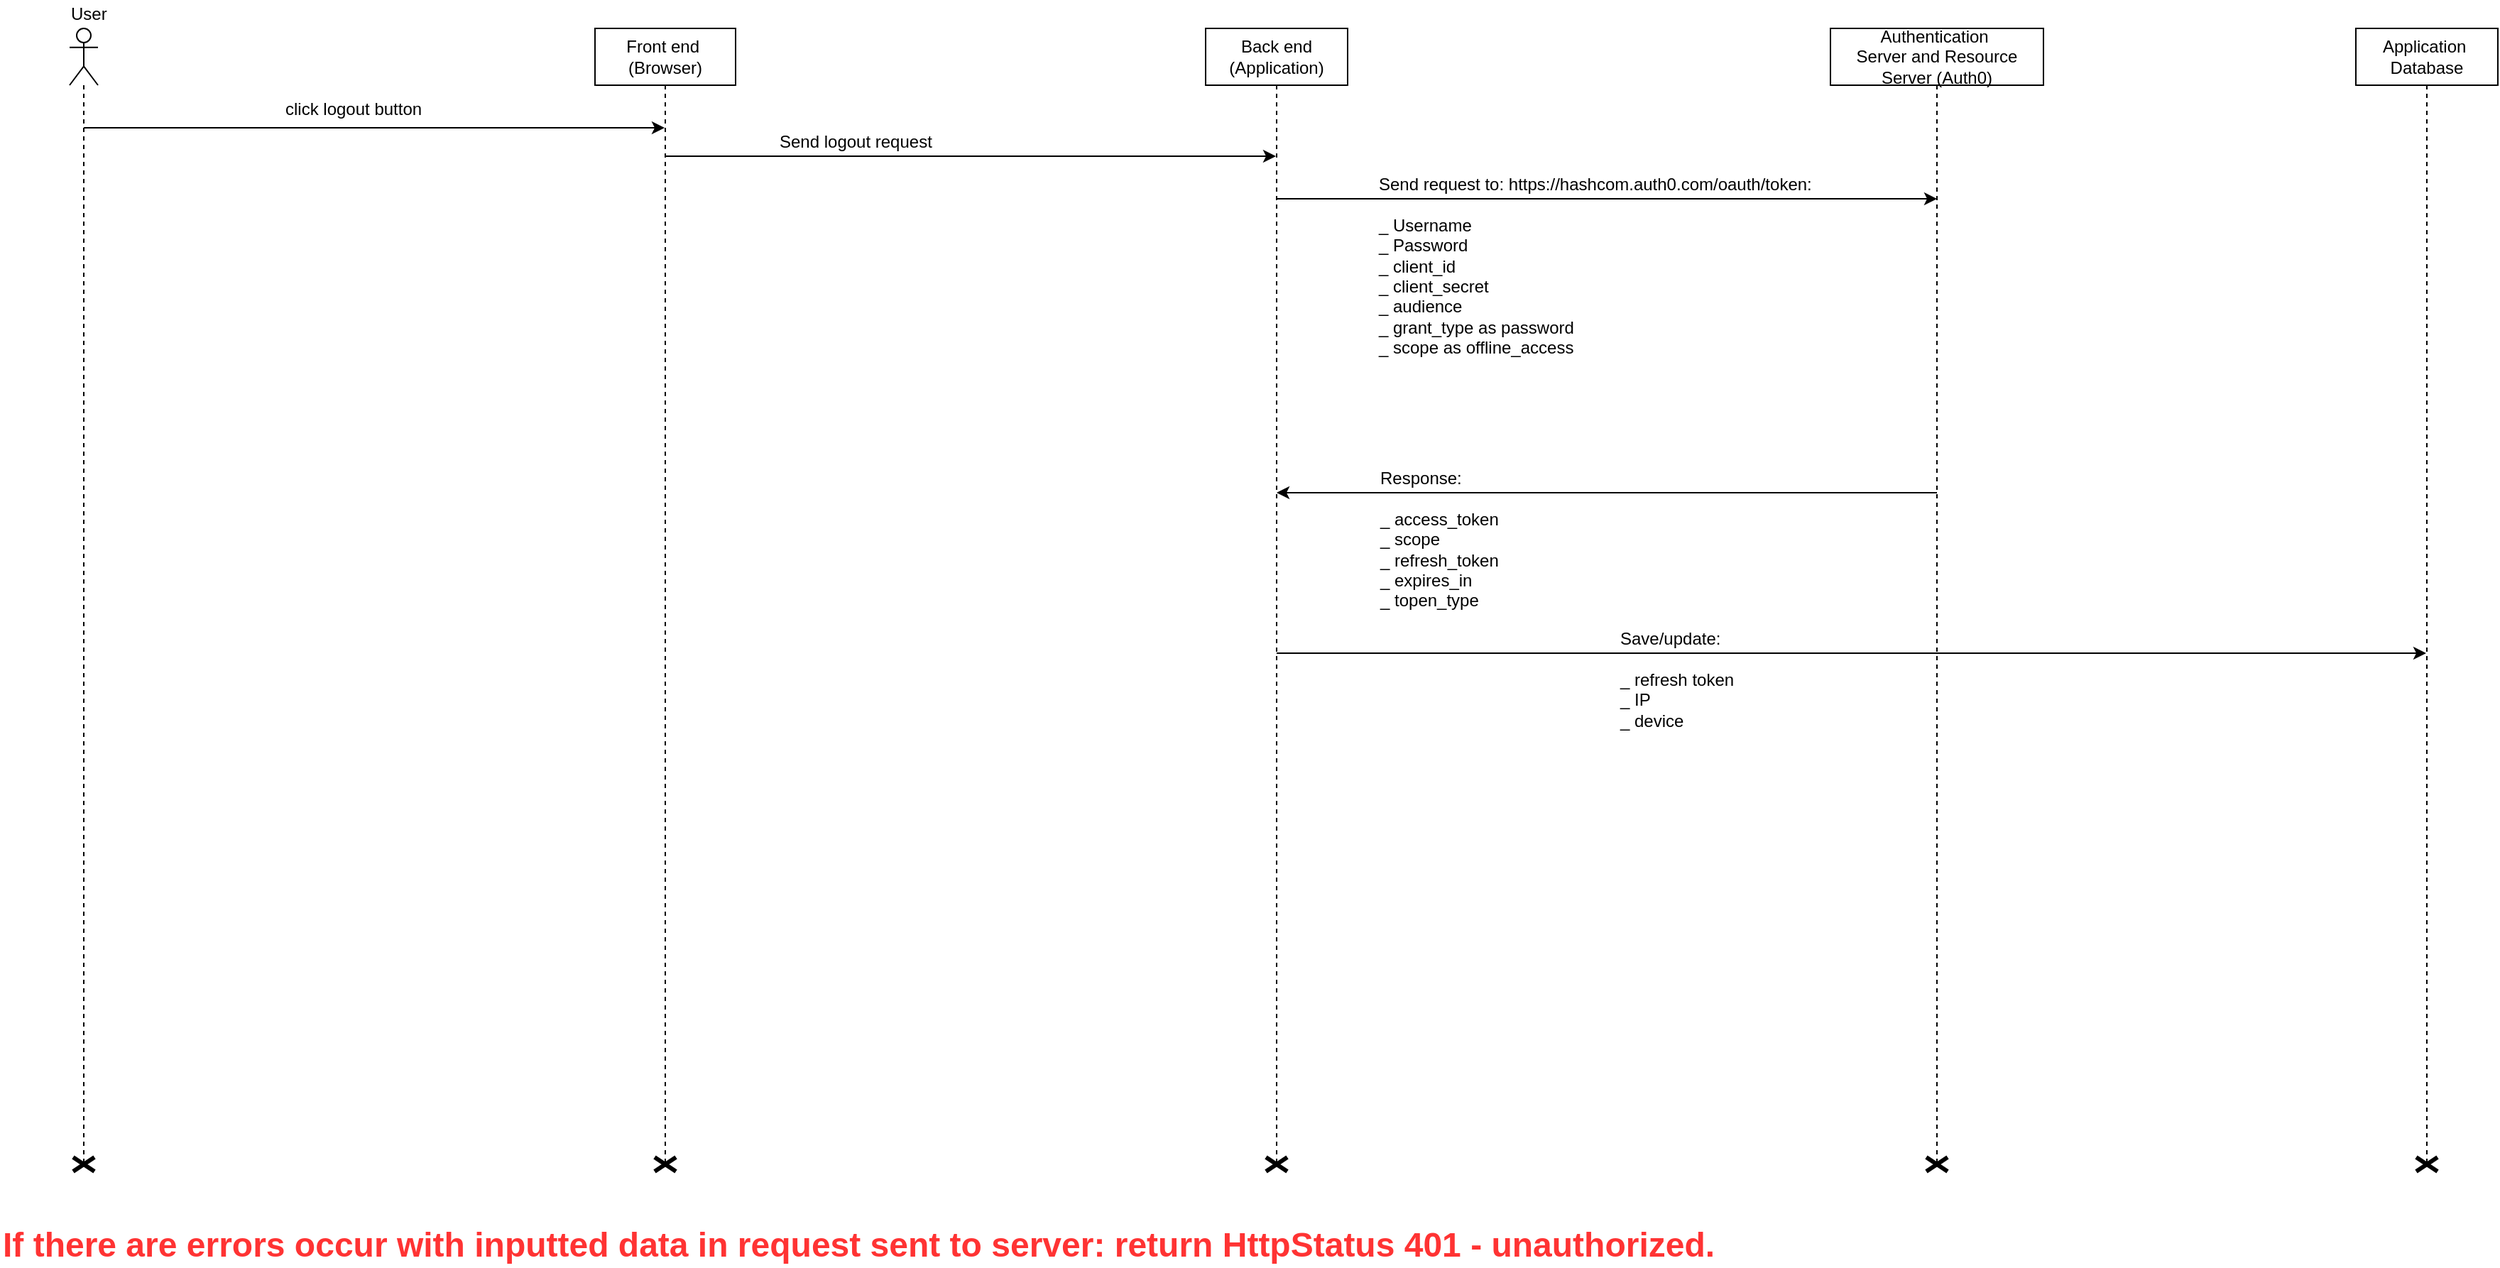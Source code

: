 <mxfile version="10.7.5" type="github"><diagram id="yQZHl3aea6i2D_Qv9HdU" name="Page-1"><mxGraphModel dx="1632" dy="787" grid="1" gridSize="10" guides="1" tooltips="1" connect="1" arrows="1" fold="1" page="1" pageScale="1" pageWidth="2339" pageHeight="3300" math="0" shadow="0"><root><mxCell id="0"/><mxCell id="1" parent="0"/><mxCell id="d81M44iT0duZOzxgFcCz-1" style="edgeStyle=orthogonalEdgeStyle;rounded=0;orthogonalLoop=1;jettySize=auto;html=1;" edge="1" parent="1" source="d81M44iT0duZOzxgFcCz-2" target="d81M44iT0duZOzxgFcCz-8"><mxGeometry relative="1" as="geometry"><Array as="points"><mxPoint x="790" y="130"/><mxPoint x="790" y="130"/></Array></mxGeometry></mxCell><mxCell id="d81M44iT0duZOzxgFcCz-2" value="Front end&amp;nbsp;&lt;br&gt;(Browser)&lt;br&gt;" style="shape=umlLifeline;perimeter=lifelinePerimeter;whiteSpace=wrap;html=1;container=1;collapsible=0;recursiveResize=0;outlineConnect=0;" vertex="1" parent="1"><mxGeometry x="520" y="40" width="99" height="800" as="geometry"/></mxCell><mxCell id="d81M44iT0duZOzxgFcCz-3" style="edgeStyle=orthogonalEdgeStyle;rounded=0;orthogonalLoop=1;jettySize=auto;html=1;" edge="1" parent="1"><mxGeometry relative="1" as="geometry"><Array as="points"><mxPoint x="1190.5" y="367"/><mxPoint x="1190.5" y="367"/></Array><mxPoint x="1465" y="367" as="sourcePoint"/><mxPoint x="1000" y="367" as="targetPoint"/></mxGeometry></mxCell><mxCell id="d81M44iT0duZOzxgFcCz-4" value="Authentication&amp;nbsp;&lt;br&gt;Server and Resource Server (Auth0)&lt;br&gt;" style="shape=umlLifeline;perimeter=lifelinePerimeter;whiteSpace=wrap;html=1;container=1;collapsible=0;recursiveResize=0;outlineConnect=0;" vertex="1" parent="1"><mxGeometry x="1390" y="40" width="150" height="800" as="geometry"/></mxCell><mxCell id="d81M44iT0duZOzxgFcCz-5" value="" style="shape=umlDestroy;whiteSpace=wrap;html=1;strokeWidth=3;" vertex="1" parent="d81M44iT0duZOzxgFcCz-4"><mxGeometry x="67.5" y="795" width="15" height="10" as="geometry"/></mxCell><mxCell id="d81M44iT0duZOzxgFcCz-6" style="edgeStyle=orthogonalEdgeStyle;rounded=0;orthogonalLoop=1;jettySize=auto;html=1;" edge="1" parent="1" source="d81M44iT0duZOzxgFcCz-12" target="d81M44iT0duZOzxgFcCz-2"><mxGeometry relative="1" as="geometry"><mxPoint x="169.324" y="110.118" as="sourcePoint"/><Array as="points"><mxPoint x="440" y="110"/><mxPoint x="440" y="110"/></Array></mxGeometry></mxCell><mxCell id="d81M44iT0duZOzxgFcCz-7" style="edgeStyle=orthogonalEdgeStyle;rounded=0;orthogonalLoop=1;jettySize=auto;html=1;" edge="1" parent="1" source="d81M44iT0duZOzxgFcCz-8" target="d81M44iT0duZOzxgFcCz-16"><mxGeometry relative="1" as="geometry"><mxPoint x="1800" y="705.0" as="targetPoint"/><Array as="points"><mxPoint x="1160" y="480"/><mxPoint x="1160" y="480"/></Array></mxGeometry></mxCell><mxCell id="d81M44iT0duZOzxgFcCz-8" value="Back end&lt;br&gt;(Application)&lt;br&gt;" style="shape=umlLifeline;perimeter=lifelinePerimeter;whiteSpace=wrap;html=1;container=1;collapsible=0;recursiveResize=0;outlineConnect=0;" vertex="1" parent="1"><mxGeometry x="950" y="40" width="100" height="800" as="geometry"/></mxCell><mxCell id="d81M44iT0duZOzxgFcCz-9" value="click logout button&lt;br&gt;&lt;br&gt;" style="text;html=1;resizable=0;points=[];autosize=1;align=left;verticalAlign=top;spacingTop=-4;" vertex="1" parent="1"><mxGeometry x="300" y="87" width="110" height="30" as="geometry"/></mxCell><mxCell id="d81M44iT0duZOzxgFcCz-10" value="Send logout request&lt;br&gt;" style="text;html=1;resizable=0;points=[];autosize=1;align=left;verticalAlign=top;spacingTop=-4;" vertex="1" parent="1"><mxGeometry x="648" y="110" width="120" height="20" as="geometry"/></mxCell><mxCell id="d81M44iT0duZOzxgFcCz-11" value="Response:&lt;br&gt;&lt;br&gt;_ access_token&lt;br&gt;_ scope&lt;br&gt;_ refresh_token&lt;br&gt;_ expires_in&lt;br&gt;_ topen_type&lt;br&gt;" style="text;html=1;resizable=0;points=[];autosize=1;align=left;verticalAlign=top;spacingTop=-4;" vertex="1" parent="1"><mxGeometry x="1070.5" y="347" width="100" height="100" as="geometry"/></mxCell><mxCell id="d81M44iT0duZOzxgFcCz-12" value="" style="shape=umlLifeline;participant=umlActor;perimeter=lifelinePerimeter;whiteSpace=wrap;html=1;container=1;collapsible=0;recursiveResize=0;verticalAlign=top;spacingTop=36;labelBackgroundColor=#ffffff;outlineConnect=0;" vertex="1" parent="1"><mxGeometry x="150" y="40" width="20" height="800" as="geometry"/></mxCell><mxCell id="d81M44iT0duZOzxgFcCz-13" value="User&amp;nbsp;&lt;br&gt;" style="text;html=1;resizable=0;points=[];autosize=1;align=left;verticalAlign=top;spacingTop=-4;" vertex="1" parent="1"><mxGeometry x="149" y="20" width="40" height="20" as="geometry"/></mxCell><mxCell id="d81M44iT0duZOzxgFcCz-14" style="edgeStyle=orthogonalEdgeStyle;rounded=0;orthogonalLoop=1;jettySize=auto;html=1;" edge="1" parent="1"><mxGeometry relative="1" as="geometry"><mxPoint x="1000" y="160" as="sourcePoint"/><mxPoint x="1465" y="160" as="targetPoint"/><Array as="points"><mxPoint x="1230.5" y="160"/><mxPoint x="1230.5" y="160"/></Array></mxGeometry></mxCell><mxCell id="d81M44iT0duZOzxgFcCz-15" value="Send request to:&amp;nbsp;&lt;span&gt;https://hashcom.auth0.com/oauth/token: &lt;br&gt;&lt;/span&gt;&lt;br&gt;_ Username&lt;br&gt;_ Password&lt;br&gt;_&amp;nbsp;client_id&lt;br&gt;_ client_secret&lt;br&gt;_ audience&lt;br&gt;_ grant_type as password&lt;br&gt;_ scope as&amp;nbsp;offline_access&lt;br&gt;" style="text;html=1;resizable=0;points=[];autosize=1;align=left;verticalAlign=top;spacingTop=-4;" vertex="1" parent="1"><mxGeometry x="1069.5" y="140" width="320" height="130" as="geometry"/></mxCell><mxCell id="d81M44iT0duZOzxgFcCz-16" value="Application&amp;nbsp;&lt;br&gt;Database&lt;br&gt;" style="shape=umlLifeline;perimeter=lifelinePerimeter;whiteSpace=wrap;html=1;container=1;collapsible=0;recursiveResize=0;outlineConnect=0;" vertex="1" parent="1"><mxGeometry x="1760" y="40" width="100" height="800" as="geometry"/></mxCell><mxCell id="d81M44iT0duZOzxgFcCz-17" value="Save/update:&lt;br&gt;&lt;br&gt;_ refresh token&amp;nbsp;&lt;br&gt;_ IP&lt;br&gt;_ device&lt;br&gt;" style="text;html=1;resizable=0;points=[];autosize=1;align=left;verticalAlign=top;spacingTop=-4;" vertex="1" parent="1"><mxGeometry x="1240" y="460" width="100" height="70" as="geometry"/></mxCell><mxCell id="d81M44iT0duZOzxgFcCz-18" value="&lt;font style=&quot;font-size: 24px&quot; color=&quot;#ff3333&quot;&gt;If there are errors occur with inputted data in request sent to server: return HttpStatus 401 - unauthorized.&lt;/font&gt;&lt;br&gt;" style="text;html=1;resizable=0;points=[];autosize=1;align=left;verticalAlign=top;spacingTop=-4;fontStyle=1" vertex="1" parent="1"><mxGeometry x="101" y="880" width="1130" height="20" as="geometry"/></mxCell><mxCell id="d81M44iT0duZOzxgFcCz-21" value="" style="shape=umlDestroy;whiteSpace=wrap;html=1;strokeWidth=3;" vertex="1" parent="1"><mxGeometry x="152.5" y="835" width="15" height="10" as="geometry"/></mxCell><mxCell id="d81M44iT0duZOzxgFcCz-22" value="" style="shape=umlDestroy;whiteSpace=wrap;html=1;strokeWidth=3;" vertex="1" parent="1"><mxGeometry x="562" y="835" width="15" height="10" as="geometry"/></mxCell><mxCell id="d81M44iT0duZOzxgFcCz-23" value="" style="shape=umlDestroy;whiteSpace=wrap;html=1;strokeWidth=3;" vertex="1" parent="1"><mxGeometry x="992.5" y="835" width="15" height="10" as="geometry"/></mxCell><mxCell id="d81M44iT0duZOzxgFcCz-24" value="" style="shape=umlDestroy;whiteSpace=wrap;html=1;strokeWidth=3;" vertex="1" parent="1"><mxGeometry x="1802.5" y="835" width="15" height="10" as="geometry"/></mxCell></root></mxGraphModel></diagram></mxfile>